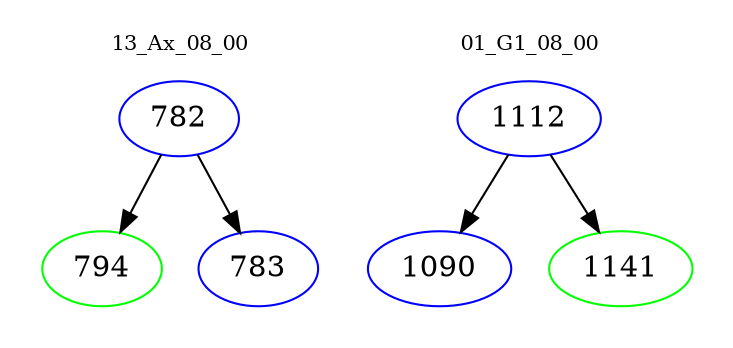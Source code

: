 digraph{
subgraph cluster_0 {
color = white
label = "13_Ax_08_00";
fontsize=10;
T0_782 [label="782", color="blue"]
T0_782 -> T0_794 [color="black"]
T0_794 [label="794", color="green"]
T0_782 -> T0_783 [color="black"]
T0_783 [label="783", color="blue"]
}
subgraph cluster_1 {
color = white
label = "01_G1_08_00";
fontsize=10;
T1_1112 [label="1112", color="blue"]
T1_1112 -> T1_1090 [color="black"]
T1_1090 [label="1090", color="blue"]
T1_1112 -> T1_1141 [color="black"]
T1_1141 [label="1141", color="green"]
}
}

